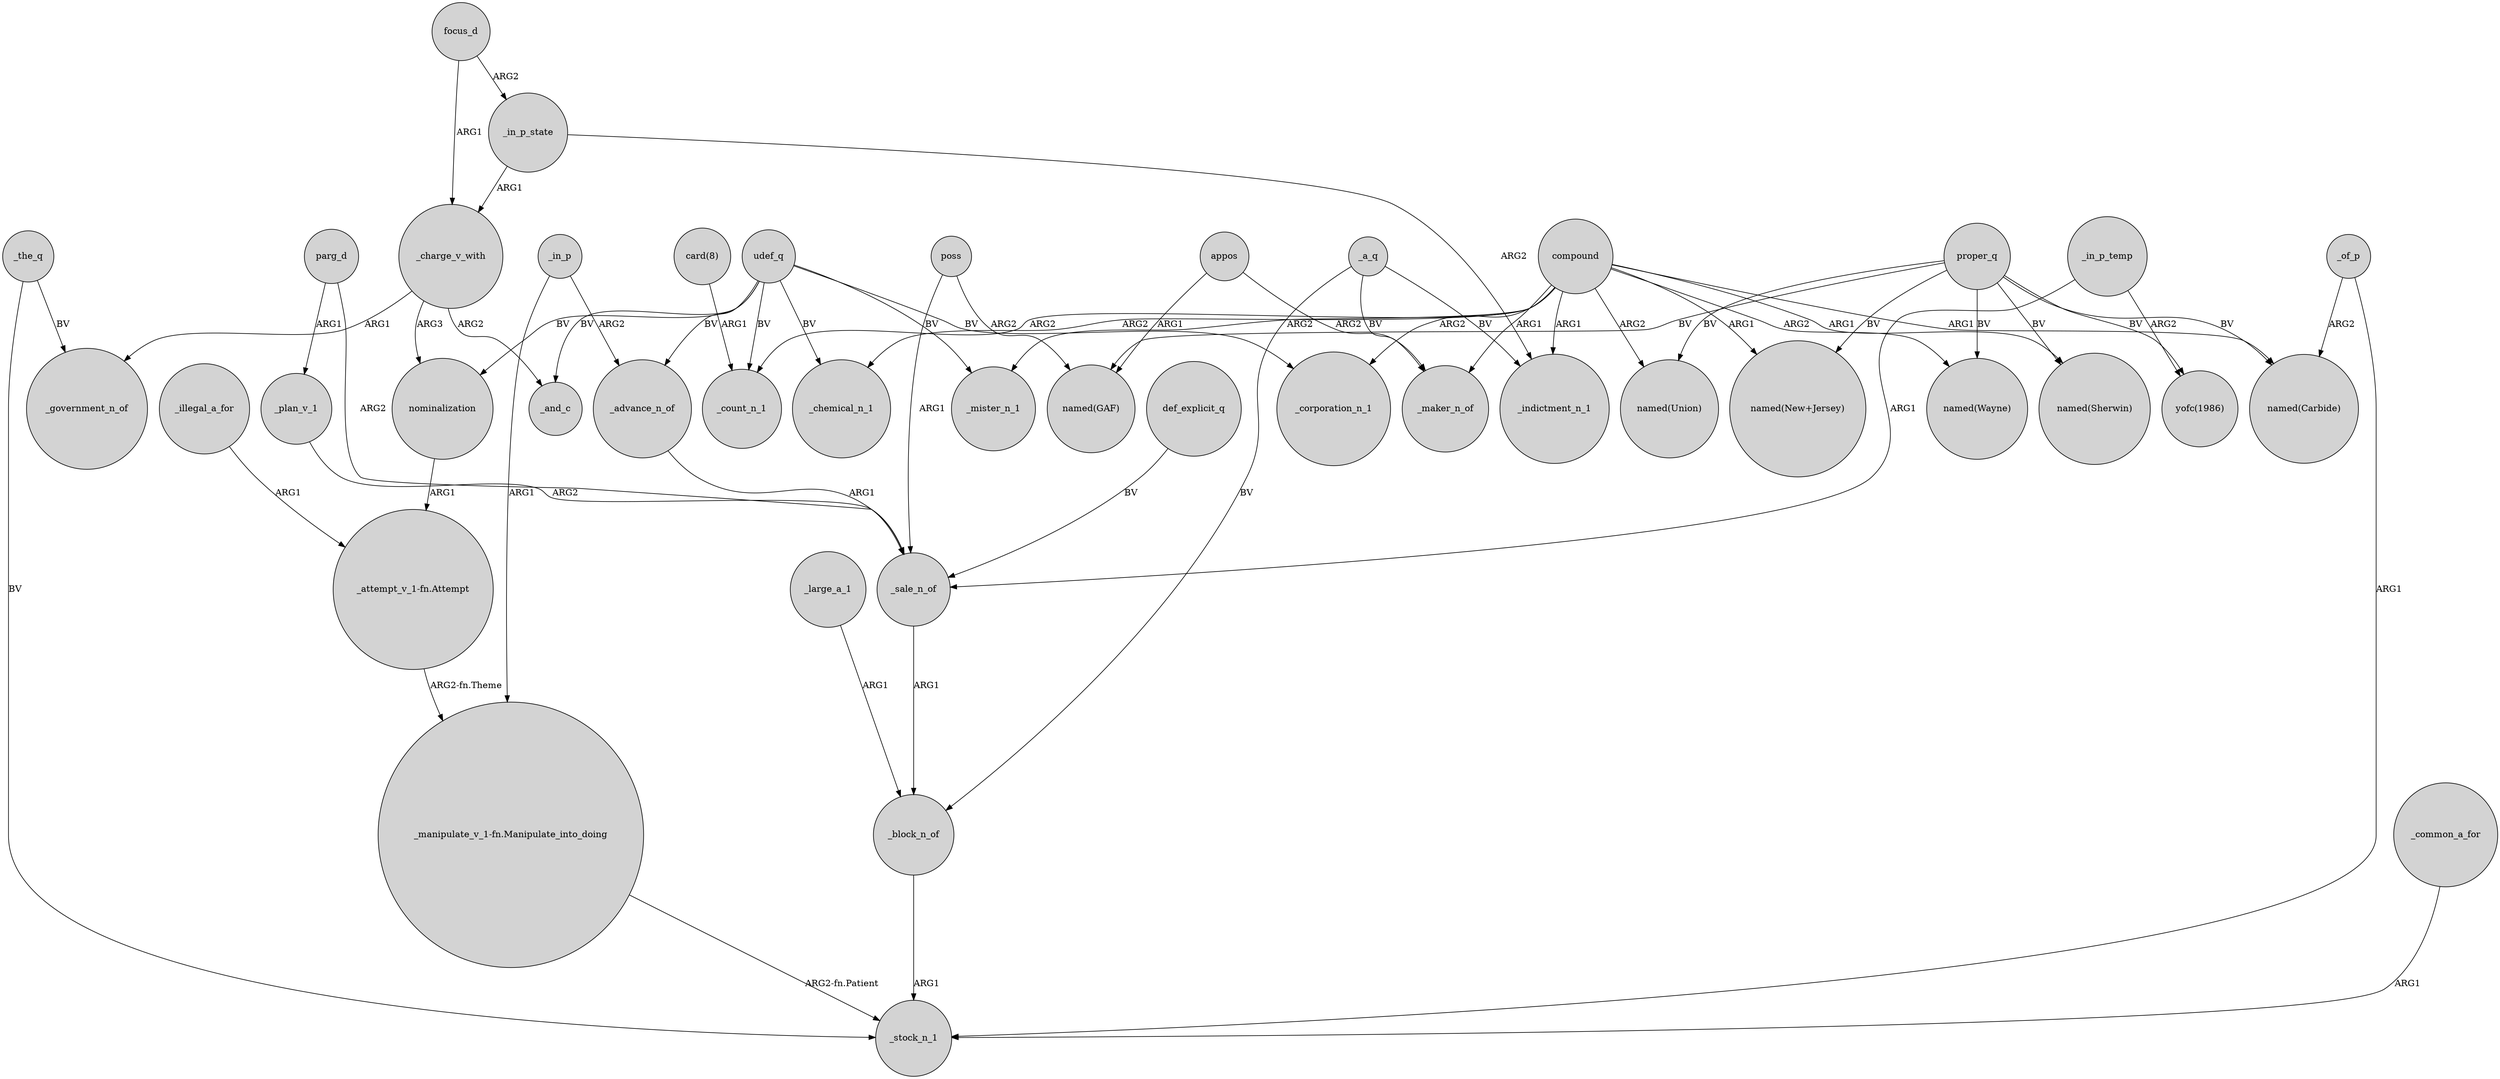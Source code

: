 digraph {
	node [shape=circle style=filled]
	compound -> _count_n_1 [label=ARG2]
	proper_q -> "named(Carbide)" [label=BV]
	compound -> "named(Wayne)" [label=ARG2]
	_in_p_temp -> "yofc(1986)" [label=ARG2]
	_illegal_a_for -> "_attempt_v_1-fn.Attempt" [label=ARG1]
	proper_q -> "named(Union)" [label=BV]
	udef_q -> _advance_n_of [label=BV]
	proper_q -> "named(Wayne)" [label=BV]
	_the_q -> _stock_n_1 [label=BV]
	compound -> _mister_n_1 [label=ARG2]
	parg_d -> _plan_v_1 [label=ARG1]
	focus_d -> _in_p_state [label=ARG2]
	proper_q -> "named(New+Jersey)" [label=BV]
	compound -> _corporation_n_1 [label=ARG2]
	poss -> "named(GAF)" [label=ARG2]
	compound -> "named(Sherwin)" [label=ARG1]
	udef_q -> _mister_n_1 [label=BV]
	"_manipulate_v_1-fn.Manipulate_into_doing" -> _stock_n_1 [label="ARG2-fn.Patient"]
	compound -> _maker_n_of [label=ARG1]
	_sale_n_of -> _block_n_of [label=ARG1]
	_in_p_state -> _charge_v_with [label=ARG1]
	"_attempt_v_1-fn.Attempt" -> "_manipulate_v_1-fn.Manipulate_into_doing" [label="ARG2-fn.Theme"]
	def_explicit_q -> _sale_n_of [label=BV]
	_in_p_temp -> _sale_n_of [label=ARG1]
	appos -> "named(GAF)" [label=ARG1]
	compound -> _chemical_n_1 [label=ARG2]
	appos -> _maker_n_of [label=ARG2]
	_charge_v_with -> _and_c [label=ARG2]
	compound -> "named(Union)" [label=ARG2]
	_of_p -> _stock_n_1 [label=ARG1]
	udef_q -> _corporation_n_1 [label=BV]
	_block_n_of -> _stock_n_1 [label=ARG1]
	proper_q -> "named(Sherwin)" [label=BV]
	_in_p -> _advance_n_of [label=ARG2]
	poss -> _sale_n_of [label=ARG1]
	parg_d -> _sale_n_of [label=ARG2]
	compound -> "named(Carbide)" [label=ARG1]
	"card(8)" -> _count_n_1 [label=ARG1]
	_a_q -> _maker_n_of [label=BV]
	_in_p -> "_manipulate_v_1-fn.Manipulate_into_doing" [label=ARG1]
	_large_a_1 -> _block_n_of [label=ARG1]
	focus_d -> _charge_v_with [label=ARG1]
	udef_q -> _count_n_1 [label=BV]
	_advance_n_of -> _sale_n_of [label=ARG1]
	_a_q -> _block_n_of [label=BV]
	udef_q -> nominalization [label=BV]
	compound -> "named(New+Jersey)" [label=ARG1]
	_charge_v_with -> nominalization [label=ARG3]
	nominalization -> "_attempt_v_1-fn.Attempt" [label=ARG1]
	_plan_v_1 -> _sale_n_of [label=ARG2]
	compound -> _indictment_n_1 [label=ARG1]
	proper_q -> "yofc(1986)" [label=BV]
	_of_p -> "named(Carbide)" [label=ARG2]
	_the_q -> _government_n_of [label=BV]
	_a_q -> _indictment_n_1 [label=BV]
	_common_a_for -> _stock_n_1 [label=ARG1]
	_in_p_state -> _indictment_n_1 [label=ARG2]
	udef_q -> _and_c [label=BV]
	_charge_v_with -> _government_n_of [label=ARG1]
	udef_q -> _chemical_n_1 [label=BV]
	proper_q -> "named(GAF)" [label=BV]
}
